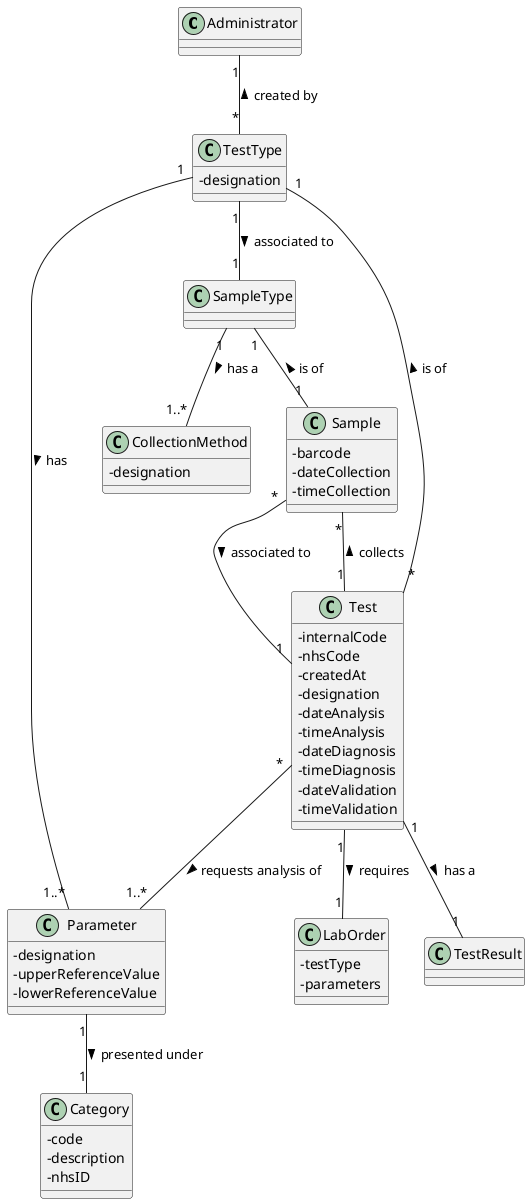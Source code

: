 @startuml
skinparam classAttributeIconSize 0

class Administrator
class CollectionMethod {
-designation
}
class LabOrder {
-testType
-parameters
}
class Test {
-internalCode
-nhsCode
-createdAt
-designation
-dateAnalysis
-timeAnalysis
-dateDiagnosis
-timeDiagnosis
-dateValidation
-timeValidation
}
class TestResult
class TestType {
-designation
}
class Sample {
-barcode
-dateCollection
-timeCollection
}
class SampleType
class Category {
-code
-description
-nhsID
}
class Parameter {
-designation
-upperReferenceValue
-lowerReferenceValue
}

Sample "*"--"1" Test : associated to >
SampleType "1"--"1" Sample  : is of <
Test "*"-down-"1..*" Parameter : requests analysis of >
Test "1"-down-"1" LabOrder : requires >
Test "*"-down-"1" TestType : is of >
Test "1"-down-"1" TestResult : has a >
Test "1"-down-"*" Sample : collects >
TestType "*"-up-"1" Administrator : created by >
TestType "1"-down-"1..*" Parameter : has >
SampleType "1"--"1..*" CollectionMethod : has a >
SampleType "1"-up-"1" TestType  : associated to <
Parameter "1"--"1" Category : presented under >
@enduml